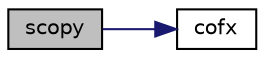 digraph "scopy"
{
  edge [fontname="Helvetica",fontsize="10",labelfontname="Helvetica",labelfontsize="10"];
  node [fontname="Helvetica",fontsize="10",shape=record];
  rankdir="LR";
  Node1 [label="scopy",height=0.2,width=0.4,color="black", fillcolor="grey75", style="filled", fontcolor="black"];
  Node1 -> Node2 [color="midnightblue",fontsize="10",style="solid",fontname="Helvetica"];
  Node2 [label="cofx",height=0.2,width=0.4,color="black", fillcolor="white", style="filled",URL="$_interface_fortran_8h.html#a4f14a409ba34140311990298a81abab4"];
}
